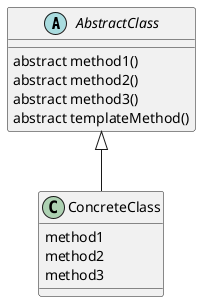 @startuml Template method

abstract AbstractClass {
    abstract method1()
    abstract method2()
    abstract method3()
    abstract templateMethod()
}

class ConcreteClass {
    method1
    method2
    method3
}

ConcreteClass -up-|> AbstractClass

@enduml
